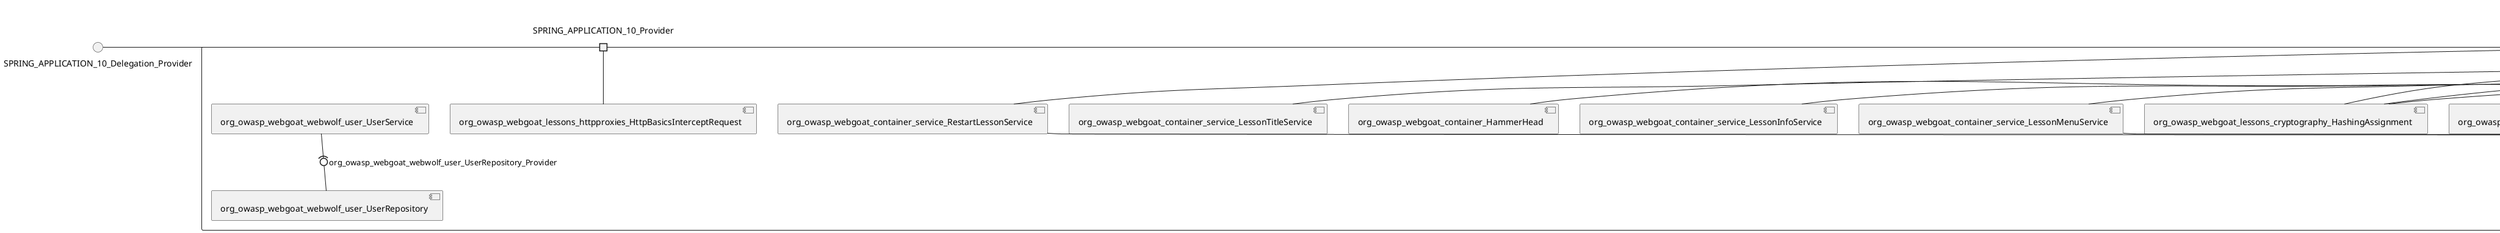 @startuml
skinparam fixCircleLabelOverlapping true
skinparam componentStyle uml2
() SPRING_APPLICATION_10_Delegation_Provider
() SPRING_APPLICATION_11_Delegation_Provider
() SPRING_APPLICATION_12_Delegation_Provider
() SPRING_APPLICATION_13_Delegation_Provider
() SPRING_APPLICATION_14_Delegation_Provider
() SPRING_APPLICATION_15_Delegation_Provider
() SPRING_APPLICATION_16_Delegation_Provider
() SPRING_APPLICATION_2_Delegation_Provider
() SPRING_APPLICATION_3_Delegation_Provider
() SPRING_APPLICATION_4_Delegation_Provider
() SPRING_APPLICATION_5_Delegation_Provider
() SPRING_APPLICATION_6_Delegation_Provider
() SPRING_APPLICATION_7_Delegation_Provider
() SPRING_APPLICATION_8_Delegation_Provider
() SPRING_APPLICATION_9_Delegation_Provider
() SPRING_APPLICATION_BypassRestrictions_FieldRestrictions_POST_Delegation_Provider
() SPRING_APPLICATION_BypassRestrictions_frontendValidation_POST_Delegation_Provider
() SPRING_APPLICATION_ChromeDevTools_dummy_POST_Delegation_Provider
() SPRING_APPLICATION_ChromeDevTools_network_POST_Delegation_Provider
() SPRING_APPLICATION_CrossSiteScriptingStored_stored_xss_POST_Delegation_Provider
() SPRING_APPLICATION_CrossSiteScriptingStored_stored_xss_follow_up_POST_Delegation_Provider
() SPRING_APPLICATION_CrossSiteScripting_attack1_POST_Delegation_Provider
() SPRING_APPLICATION_CrossSiteScripting_attack3_POST_Delegation_Provider
() SPRING_APPLICATION_CrossSiteScripting_attack4_POST_Delegation_Provider
() SPRING_APPLICATION_CrossSiteScripting_attack5a_GET_Delegation_Provider
() SPRING_APPLICATION_CrossSiteScripting_attack6a_POST_Delegation_Provider
() SPRING_APPLICATION_CrossSiteScripting_dom_follow_up_POST_Delegation_Provider
() SPRING_APPLICATION_CrossSiteScripting_phone_home_xss_POST_Delegation_Provider
() SPRING_APPLICATION_CrossSiteScripting_quiz_GET_POST_Delegation_Provider
() SPRING_APPLICATION_Delegation_Provider
() SPRING_APPLICATION_GET_10_Delegation_Provider
() SPRING_APPLICATION_GET_11_Delegation_Provider
() SPRING_APPLICATION_GET_2_Delegation_Provider
() SPRING_APPLICATION_GET_3_Delegation_Provider
() SPRING_APPLICATION_GET_4_Delegation_Provider
() SPRING_APPLICATION_GET_5_Delegation_Provider
() SPRING_APPLICATION_GET_6_Delegation_Provider
() SPRING_APPLICATION_GET_7_Delegation_Provider
() SPRING_APPLICATION_GET_8_Delegation_Provider
() SPRING_APPLICATION_GET_9_Delegation_Provider
() SPRING_APPLICATION_GET_Delegation_Provider
() SPRING_APPLICATION_HtmlTampering_task_POST_Delegation_Provider
() SPRING_APPLICATION_HttpBasics_attack1_POST_Delegation_Provider
() SPRING_APPLICATION_HttpBasics_attack2_POST_Delegation_Provider
() SPRING_APPLICATION_IDOR_diff_attributes_POST_Delegation_Provider
() SPRING_APPLICATION_IDOR_login_POST_Delegation_Provider
() SPRING_APPLICATION_IDOR_profile_alt_path_POST_Delegation_Provider
() SPRING_APPLICATION_InsecureDeserialization_task_POST_Delegation_Provider
() SPRING_APPLICATION_InsecureLogin_Delegation_Provider
() SPRING_APPLICATION_JWT_decode_POST_Delegation_Provider
() SPRING_APPLICATION_JWT_jku_Delegation_Provider
() SPRING_APPLICATION_JWT_kid_Delegation_Provider
() SPRING_APPLICATION_JWT_quiz_GET_POST_Delegation_Provider
() SPRING_APPLICATION_JWT_refresh_Delegation_Provider
() SPRING_APPLICATION_JWT_secret_POST_Delegation_Provider
() SPRING_APPLICATION_JWT_votings_Delegation_Provider
() SPRING_APPLICATION_LogSpoofing_log_bleeding_POST_Delegation_Provider
() SPRING_APPLICATION_LogSpoofing_log_spoofing_POST_Delegation_Provider
() SPRING_APPLICATION_POST_10_Delegation_Provider
() SPRING_APPLICATION_POST_11_Delegation_Provider
() SPRING_APPLICATION_POST_12_Delegation_Provider
() SPRING_APPLICATION_POST_13_Delegation_Provider
() SPRING_APPLICATION_POST_14_Delegation_Provider
() SPRING_APPLICATION_POST_15_Delegation_Provider
() SPRING_APPLICATION_POST_16_Delegation_Provider
() SPRING_APPLICATION_POST_17_Delegation_Provider
() SPRING_APPLICATION_POST_18_Delegation_Provider
() SPRING_APPLICATION_POST_2_Delegation_Provider
() SPRING_APPLICATION_POST_3_Delegation_Provider
() SPRING_APPLICATION_POST_4_Delegation_Provider
() SPRING_APPLICATION_POST_5_Delegation_Provider
() SPRING_APPLICATION_POST_6_Delegation_Provider
() SPRING_APPLICATION_POST_7_Delegation_Provider
() SPRING_APPLICATION_POST_8_Delegation_Provider
() SPRING_APPLICATION_POST_9_Delegation_Provider
() SPRING_APPLICATION_POST_Delegation_Provider
() SPRING_APPLICATION_PUT_Delegation_Provider
() SPRING_APPLICATION_PasswordReset_ForgotPassword_create_password_reset_link_POST_Delegation_Provider
() SPRING_APPLICATION_PasswordReset_SecurityQuestions_POST_Delegation_Provider
() SPRING_APPLICATION_PasswordReset_reset_Delegation_Provider
() SPRING_APPLICATION_PasswordReset_simple_mail_reset_POST_Delegation_Provider
() SPRING_APPLICATION_PathTraversal_profile_picture_GET_Delegation_Provider
() SPRING_APPLICATION_PathTraversal_profile_picture_fix_GET_Delegation_Provider
() SPRING_APPLICATION_PathTraversal_profile_upload_POST_Delegation_Provider
() SPRING_APPLICATION_PathTraversal_profile_upload_fix_POST_Delegation_Provider
() SPRING_APPLICATION_PathTraversal_profile_upload_remove_user_input_POST_Delegation_Provider
() SPRING_APPLICATION_PathTraversal_random_POST_Delegation_Provider
() SPRING_APPLICATION_PathTraversal_random_picture_GET_Delegation_Provider
() SPRING_APPLICATION_PathTraversal_zip_slip_Delegation_Provider
() SPRING_APPLICATION_SSRF_task1_POST_Delegation_Provider
() SPRING_APPLICATION_SSRF_task2_POST_Delegation_Provider
() SPRING_APPLICATION_SecurePasswords_assignment_POST_Delegation_Provider
() SPRING_APPLICATION_SqlInjectionAdvanced_attack6a_POST_Delegation_Provider
() SPRING_APPLICATION_SqlInjectionAdvanced_attack6b_POST_Delegation_Provider
() SPRING_APPLICATION_SqlInjectionAdvanced_challenge_Login_POST_Delegation_Provider
() SPRING_APPLICATION_SqlInjectionAdvanced_challenge_PUT_Delegation_Provider
() SPRING_APPLICATION_SqlInjectionAdvanced_quiz_GET_POST_Delegation_Provider
() SPRING_APPLICATION_SqlInjectionMitigations_attack10a_POST_Delegation_Provider
() SPRING_APPLICATION_SqlInjectionMitigations_attack10b_POST_Delegation_Provider
() SPRING_APPLICATION_SqlInjectionMitigations_attack12a_POST_Delegation_Provider
() SPRING_APPLICATION_SqlInjectionMitigations_servers_GET_Delegation_Provider
() SPRING_APPLICATION_SqlInjection_assignment5a_POST_Delegation_Provider
() SPRING_APPLICATION_SqlInjection_assignment5b_POST_Delegation_Provider
() SPRING_APPLICATION_SqlInjection_attack10_POST_Delegation_Provider
() SPRING_APPLICATION_SqlInjection_attack2_POST_Delegation_Provider
() SPRING_APPLICATION_SqlInjection_attack3_POST_Delegation_Provider
() SPRING_APPLICATION_SqlInjection_attack4_POST_Delegation_Provider
() SPRING_APPLICATION_SqlInjection_attack5_POST_Delegation_Provider
() SPRING_APPLICATION_SqlInjection_attack8_POST_Delegation_Provider
() SPRING_APPLICATION_SqlInjection_attack9_POST_Delegation_Provider
() SPRING_APPLICATION_SqlOnlyInputValidationOnKeywords_attack_POST_Delegation_Provider
() SPRING_APPLICATION_SqlOnlyInputValidation_attack_POST_Delegation_Provider
() SPRING_APPLICATION_VulnerableComponents_attack1_POST_Delegation_Provider
() SPRING_APPLICATION_WebWolf_GET_Delegation_Provider
() SPRING_APPLICATION_WebWolf_landing_Delegation_Provider
() SPRING_APPLICATION_WebWolf_mail_Delegation_Provider
() SPRING_APPLICATION_challenge_1_POST_Delegation_Provider
() SPRING_APPLICATION_challenge_5_POST_Delegation_Provider
() SPRING_APPLICATION_challenge_7_Delegation_Provider
() SPRING_APPLICATION_challenge_8_Delegation_Provider
() SPRING_APPLICATION_challenge_logo_Delegation_Provider
() SPRING_APPLICATION_cia_quiz_GET_POST_Delegation_Provider
() SPRING_APPLICATION_clientSideFiltering_attack1_POST_Delegation_Provider
() SPRING_APPLICATION_clientSideFiltering_challenge_store_coupons_GET_Delegation_Provider
() SPRING_APPLICATION_clientSideFiltering_getItForFree_POST_Delegation_Provider
() SPRING_APPLICATION_clientSideFiltering_salaries_GET_Delegation_Provider
() SPRING_APPLICATION_crypto_encoding_basic_auth_POST_Delegation_Provider
() SPRING_APPLICATION_crypto_encoding_xor_POST_Delegation_Provider
() SPRING_APPLICATION_crypto_hashing_POST_Delegation_Provider
() SPRING_APPLICATION_crypto_secure_defaults_POST_Delegation_Provider
() SPRING_APPLICATION_crypto_signing_verify_POST_Delegation_Provider
() SPRING_APPLICATION_csrf_feedback_message_POST_Delegation_Provider
() SPRING_APPLICATION_csrf_review_POST_Delegation_Provider
() SPRING_APPLICATION_files_GET_Delegation_Provider
() SPRING_APPLICATION_fileupload_POST_Delegation_Provider
() SPRING_APPLICATION_jwt_Delegation_Provider
() SPRING_APPLICATION_landing_Delegation_Provider
() SPRING_APPLICATION_lesson_template_Delegation_Provider
() SPRING_APPLICATION_login_oauth_mvc_GET_Delegation_Provider
() SPRING_APPLICATION_mail_DELETE_GET_POST_Delegation_Provider
() SPRING_APPLICATION_register_mvc_POST_Delegation_Provider
() SPRING_APPLICATION_registration_GET_Delegation_Provider
() SPRING_APPLICATION_requests_GET_Delegation_Provider
() SPRING_APPLICATION_scoreboard_data_GET_Delegation_Provider
() SPRING_APPLICATION_server_directory_GET_Delegation_Provider
() SPRING_APPLICATION_service_debug_labels_mvc_Delegation_Provider
() SPRING_APPLICATION_service_lessonoverview_mvc_Delegation_Provider
() SPRING_APPLICATION_xxe_comments_GET_Delegation_Provider
rectangle System {
[org_owasp_webgoat_container_HammerHead] [[webgoat-webgoat.repository#_OzmQkO8EEe6SbMAFumsHnQ]]
[org_owasp_webgoat_container_WebWolfRedirect] [[webgoat-webgoat.repository#_OzmQkO8EEe6SbMAFumsHnQ]]
[org_owasp_webgoat_container_controller_StartLesson] [[webgoat-webgoat.repository#_OzmQkO8EEe6SbMAFumsHnQ]]
[org_owasp_webgoat_container_controller_Welcome] [[webgoat-webgoat.repository#_OzmQkO8EEe6SbMAFumsHnQ]]
[org_owasp_webgoat_container_i18n_PluginMessages_Provider] [[webgoat-webgoat.repository#_OzmQkO8EEe6SbMAFumsHnQ]]
[org_owasp_webgoat_container_service_EnvironmentService] [[webgoat-webgoat.repository#_OzmQkO8EEe6SbMAFumsHnQ]]
[org_owasp_webgoat_container_service_HintService] [[webgoat-webgoat.repository#_OzmQkO8EEe6SbMAFumsHnQ]]
[org_owasp_webgoat_container_service_LabelDebugService] [[webgoat-webgoat.repository#_OzmQkO8EEe6SbMAFumsHnQ]]
[org_owasp_webgoat_container_service_LabelService] [[webgoat-webgoat.repository#_OzmQkO8EEe6SbMAFumsHnQ]]
[org_owasp_webgoat_container_service_LessonInfoService] [[webgoat-webgoat.repository#_OzmQkO8EEe6SbMAFumsHnQ]]
[org_owasp_webgoat_container_service_LessonMenuService] [[webgoat-webgoat.repository#_OzmQkO8EEe6SbMAFumsHnQ]]
[org_owasp_webgoat_container_service_LessonProgressService] [[webgoat-webgoat.repository#_OzmQkO8EEe6SbMAFumsHnQ]]
[org_owasp_webgoat_container_service_LessonTitleService] [[webgoat-webgoat.repository#_OzmQkO8EEe6SbMAFumsHnQ]]
[org_owasp_webgoat_container_service_ReportCardService] [[webgoat-webgoat.repository#_OzmQkO8EEe6SbMAFumsHnQ]]
[org_owasp_webgoat_container_service_RestartLessonService] [[webgoat-webgoat.repository#_OzmQkO8EEe6SbMAFumsHnQ]]
[org_owasp_webgoat_container_service_SessionService] [[webgoat-webgoat.repository#_OzmQkO8EEe6SbMAFumsHnQ]]
[org_owasp_webgoat_container_session_UserSessionData_Provider] [[webgoat-webgoat.repository#_OzmQkO8EEe6SbMAFumsHnQ]]
[org_owasp_webgoat_container_session_WebSession_Provider] [[webgoat-webgoat.repository#_OzmQkO8EEe6SbMAFumsHnQ]]
[org_owasp_webgoat_container_users_RegistrationController] [[webgoat-webgoat.repository#_OzmQkO8EEe6SbMAFumsHnQ]]
[org_owasp_webgoat_container_users_Scoreboard] [[webgoat-webgoat.repository#_OzmQkO8EEe6SbMAFumsHnQ]]
[org_owasp_webgoat_container_users_UserRepository] [[webgoat-webgoat.repository#_OzmQkO8EEe6SbMAFumsHnQ]]
[org_owasp_webgoat_container_users_UserService] [[webgoat-webgoat.repository#_OzmQkO8EEe6SbMAFumsHnQ]]
[org_owasp_webgoat_container_users_UserTrackerRepository] [[webgoat-webgoat.repository#_OzmQkO8EEe6SbMAFumsHnQ]]
[org_owasp_webgoat_lessons_authbypass_VerifyAccount] [[webgoat-webgoat.repository#_OzmQkO8EEe6SbMAFumsHnQ]]
[org_owasp_webgoat_lessons_bypassrestrictions_BypassRestrictionsFieldRestrictions] [[webgoat-webgoat.repository#_OzmQkO8EEe6SbMAFumsHnQ]]
[org_owasp_webgoat_lessons_bypassrestrictions_BypassRestrictionsFrontendValidation] [[webgoat-webgoat.repository#_OzmQkO8EEe6SbMAFumsHnQ]]
[org_owasp_webgoat_lessons_challenges_FlagController] [[webgoat-webgoat.repository#_OzmQkO8EEe6SbMAFumsHnQ]]
[org_owasp_webgoat_lessons_challenges_challenge1_Assignment1] [[webgoat-webgoat.repository#_OzmQkO8EEe6SbMAFumsHnQ]]
[org_owasp_webgoat_lessons_challenges_challenge1_ImageServlet] [[webgoat-webgoat.repository#_OzmQkO8EEe6SbMAFumsHnQ]]
[org_owasp_webgoat_lessons_challenges_challenge5_Assignment5] [[webgoat-webgoat.repository#_OzmQkO8EEe6SbMAFumsHnQ]]
[org_owasp_webgoat_lessons_challenges_challenge7_Assignment7] [[webgoat-webgoat.repository#_OzmQkO8EEe6SbMAFumsHnQ]]
[org_owasp_webgoat_lessons_challenges_challenge8_Assignment8] [[webgoat-webgoat.repository#_OzmQkO8EEe6SbMAFumsHnQ]]
[org_owasp_webgoat_lessons_chromedevtools_NetworkDummy] [[webgoat-webgoat.repository#_OzmQkO8EEe6SbMAFumsHnQ]]
[org_owasp_webgoat_lessons_chromedevtools_NetworkLesson] [[webgoat-webgoat.repository#_OzmQkO8EEe6SbMAFumsHnQ]]
[org_owasp_webgoat_lessons_cia_CIAQuiz] [[webgoat-webgoat.repository#_OzmQkO8EEe6SbMAFumsHnQ]]
[org_owasp_webgoat_lessons_clientsidefiltering_ClientSideFilteringAssignment] [[webgoat-webgoat.repository#_OzmQkO8EEe6SbMAFumsHnQ]]
[org_owasp_webgoat_lessons_clientsidefiltering_ClientSideFilteringFreeAssignment] [[webgoat-webgoat.repository#_OzmQkO8EEe6SbMAFumsHnQ]]
[org_owasp_webgoat_lessons_clientsidefiltering_Salaries] [[webgoat-webgoat.repository#_OzmQkO8EEe6SbMAFumsHnQ]]
[org_owasp_webgoat_lessons_clientsidefiltering_ShopEndpoint] [[webgoat-webgoat.repository#_OzmQkO8EEe6SbMAFumsHnQ]]
[org_owasp_webgoat_lessons_cryptography_EncodingAssignment] [[webgoat-webgoat.repository#_OzmQkO8EEe6SbMAFumsHnQ]]
[org_owasp_webgoat_lessons_cryptography_HashingAssignment] [[webgoat-webgoat.repository#_OzmQkO8EEe6SbMAFumsHnQ]]
[org_owasp_webgoat_lessons_cryptography_SecureDefaultsAssignment] [[webgoat-webgoat.repository#_OzmQkO8EEe6SbMAFumsHnQ]]
[org_owasp_webgoat_lessons_cryptography_SigningAssignment] [[webgoat-webgoat.repository#_OzmQkO8EEe6SbMAFumsHnQ]]
[org_owasp_webgoat_lessons_cryptography_XOREncodingAssignment] [[webgoat-webgoat.repository#_OzmQkO8EEe6SbMAFumsHnQ]]
[org_owasp_webgoat_lessons_csrf_CSRFConfirmFlag1] [[webgoat-webgoat.repository#_OzmQkO8EEe6SbMAFumsHnQ]]
[org_owasp_webgoat_lessons_csrf_CSRFFeedback] [[webgoat-webgoat.repository#_OzmQkO8EEe6SbMAFumsHnQ]]
[org_owasp_webgoat_lessons_csrf_CSRFGetFlag] [[webgoat-webgoat.repository#_OzmQkO8EEe6SbMAFumsHnQ]]
[org_owasp_webgoat_lessons_csrf_CSRFLogin] [[webgoat-webgoat.repository#_OzmQkO8EEe6SbMAFumsHnQ]]
[org_owasp_webgoat_lessons_csrf_ForgedReviews] [[webgoat-webgoat.repository#_OzmQkO8EEe6SbMAFumsHnQ]]
[org_owasp_webgoat_lessons_csrf_ObjectMapper_Provider] [[webgoat-webgoat.repository#_OzmQkO8EEe6SbMAFumsHnQ]]
[org_owasp_webgoat_lessons_deserialization_InsecureDeserializationTask] [[webgoat-webgoat.repository#_OzmQkO8EEe6SbMAFumsHnQ]]
[org_owasp_webgoat_lessons_hijacksession_HijackSessionAssignment] [[webgoat-webgoat.repository#_OzmQkO8EEe6SbMAFumsHnQ]]
[org_owasp_webgoat_lessons_hijacksession_cas_HijackSessionAuthenticationProvider] [[webgoat-webgoat.repository#_OzmQkO8EEe6SbMAFumsHnQ]]
[org_owasp_webgoat_lessons_htmltampering_HtmlTamperingTask] [[webgoat-webgoat.repository#_OzmQkO8EEe6SbMAFumsHnQ]]
[org_owasp_webgoat_lessons_httpbasics_HttpBasicsLesson] [[webgoat-webgoat.repository#_OzmQkO8EEe6SbMAFumsHnQ]]
[org_owasp_webgoat_lessons_httpbasics_HttpBasicsQuiz] [[webgoat-webgoat.repository#_OzmQkO8EEe6SbMAFumsHnQ]]
[org_owasp_webgoat_lessons_httpproxies_HttpBasicsInterceptRequest] [[webgoat-webgoat.repository#_OzmQkO8EEe6SbMAFumsHnQ]]
[org_owasp_webgoat_lessons_idor_IDORDiffAttributes] [[webgoat-webgoat.repository#_OzmQkO8EEe6SbMAFumsHnQ]]
[org_owasp_webgoat_lessons_idor_IDOREditOtherProfile] [[webgoat-webgoat.repository#_OzmQkO8EEe6SbMAFumsHnQ]]
[org_owasp_webgoat_lessons_idor_IDORLogin] [[webgoat-webgoat.repository#_OzmQkO8EEe6SbMAFumsHnQ]]
[org_owasp_webgoat_lessons_idor_IDORViewOtherProfile] [[webgoat-webgoat.repository#_OzmQkO8EEe6SbMAFumsHnQ]]
[org_owasp_webgoat_lessons_idor_IDORViewOwnProfile] [[webgoat-webgoat.repository#_OzmQkO8EEe6SbMAFumsHnQ]]
[org_owasp_webgoat_lessons_idor_IDORViewOwnProfileAltUrl] [[webgoat-webgoat.repository#_OzmQkO8EEe6SbMAFumsHnQ]]
[org_owasp_webgoat_lessons_insecurelogin_InsecureLoginTask] [[webgoat-webgoat.repository#_OzmQkO8EEe6SbMAFumsHnQ]]
[org_owasp_webgoat_lessons_jwt_JWTDecodeEndpoint] [[webgoat-webgoat.repository#_OzmQkO8EEe6SbMAFumsHnQ]]
[org_owasp_webgoat_lessons_jwt_JWTQuiz] [[webgoat-webgoat.repository#_OzmQkO8EEe6SbMAFumsHnQ]]
[org_owasp_webgoat_lessons_jwt_JWTRefreshEndpoint] [[webgoat-webgoat.repository#_OzmQkO8EEe6SbMAFumsHnQ]]
[org_owasp_webgoat_lessons_jwt_JWTSecretKeyEndpoint] [[webgoat-webgoat.repository#_OzmQkO8EEe6SbMAFumsHnQ]]
[org_owasp_webgoat_lessons_jwt_JWTVotesEndpoint] [[webgoat-webgoat.repository#_OzmQkO8EEe6SbMAFumsHnQ]]
[org_owasp_webgoat_lessons_jwt_claimmisuse_JWTHeaderJKUEndpoint] [[webgoat-webgoat.repository#_OzmQkO8EEe6SbMAFumsHnQ]]
[org_owasp_webgoat_lessons_jwt_claimmisuse_JWTHeaderKIDEndpoint] [[webgoat-webgoat.repository#_OzmQkO8EEe6SbMAFumsHnQ]]
[org_owasp_webgoat_lessons_lessontemplate_SampleAttack] [[webgoat-webgoat.repository#_OzmQkO8EEe6SbMAFumsHnQ]]
[org_owasp_webgoat_lessons_logging_LogBleedingTask] [[webgoat-webgoat.repository#_OzmQkO8EEe6SbMAFumsHnQ]]
[org_owasp_webgoat_lessons_logging_LogSpoofingTask] [[webgoat-webgoat.repository#_OzmQkO8EEe6SbMAFumsHnQ]]
[org_owasp_webgoat_lessons_missingac_MissingFunctionACHiddenMenus] [[webgoat-webgoat.repository#_OzmQkO8EEe6SbMAFumsHnQ]]
[org_owasp_webgoat_lessons_missingac_MissingFunctionACUsers] [[webgoat-webgoat.repository#_OzmQkO8EEe6SbMAFumsHnQ]]
[org_owasp_webgoat_lessons_missingac_MissingFunctionACYourHash] [[webgoat-webgoat.repository#_OzmQkO8EEe6SbMAFumsHnQ]]
[org_owasp_webgoat_lessons_missingac_MissingFunctionACYourHashAdmin] [[webgoat-webgoat.repository#_OzmQkO8EEe6SbMAFumsHnQ]]
[org_owasp_webgoat_lessons_passwordreset_QuestionsAssignment] [[webgoat-webgoat.repository#_OzmQkO8EEe6SbMAFumsHnQ]]
[org_owasp_webgoat_lessons_passwordreset_ResetLinkAssignment] [[webgoat-webgoat.repository#_OzmQkO8EEe6SbMAFumsHnQ]]
[org_owasp_webgoat_lessons_passwordreset_ResetLinkAssignmentForgotPassword] [[webgoat-webgoat.repository#_OzmQkO8EEe6SbMAFumsHnQ]]
[org_owasp_webgoat_lessons_passwordreset_SecurityQuestionAssignment] [[webgoat-webgoat.repository#_OzmQkO8EEe6SbMAFumsHnQ]]
[org_owasp_webgoat_lessons_passwordreset_SimpleMailAssignment] [[webgoat-webgoat.repository#_OzmQkO8EEe6SbMAFumsHnQ]]
[org_owasp_webgoat_lessons_passwordreset_TriedQuestions] [[webgoat-webgoat.repository#_OzmQkO8EEe6SbMAFumsHnQ]]
[org_owasp_webgoat_lessons_pathtraversal_ProfileUpload] [[webgoat-webgoat.repository#_OzmQkO8EEe6SbMAFumsHnQ]]
[org_owasp_webgoat_lessons_pathtraversal_ProfileUploadFix] [[webgoat-webgoat.repository#_OzmQkO8EEe6SbMAFumsHnQ]]
[org_owasp_webgoat_lessons_pathtraversal_ProfileUploadRemoveUserInput] [[webgoat-webgoat.repository#_OzmQkO8EEe6SbMAFumsHnQ]]
[org_owasp_webgoat_lessons_pathtraversal_ProfileUploadRetrieval] [[webgoat-webgoat.repository#_OzmQkO8EEe6SbMAFumsHnQ]]
[org_owasp_webgoat_lessons_pathtraversal_ProfileZipSlip] [[webgoat-webgoat.repository#_OzmQkO8EEe6SbMAFumsHnQ]]
[org_owasp_webgoat_lessons_securepasswords_SecurePasswordsAssignment] [[webgoat-webgoat.repository#_OzmQkO8EEe6SbMAFumsHnQ]]
[org_owasp_webgoat_lessons_spoofcookie_SpoofCookieAssignment] [[webgoat-webgoat.repository#_OzmQkO8EEe6SbMAFumsHnQ]]
[org_owasp_webgoat_lessons_sqlinjection_advanced_SqlInjectionChallenge] [[webgoat-webgoat.repository#_OzmQkO8EEe6SbMAFumsHnQ]]
[org_owasp_webgoat_lessons_sqlinjection_advanced_SqlInjectionChallengeLogin] [[webgoat-webgoat.repository#_OzmQkO8EEe6SbMAFumsHnQ]]
[org_owasp_webgoat_lessons_sqlinjection_advanced_SqlInjectionLesson6a] [[webgoat-webgoat.repository#_OzmQkO8EEe6SbMAFumsHnQ]]
[org_owasp_webgoat_lessons_sqlinjection_advanced_SqlInjectionLesson6b] [[webgoat-webgoat.repository#_OzmQkO8EEe6SbMAFumsHnQ]]
[org_owasp_webgoat_lessons_sqlinjection_advanced_SqlInjectionQuiz] [[webgoat-webgoat.repository#_OzmQkO8EEe6SbMAFumsHnQ]]
[org_owasp_webgoat_lessons_sqlinjection_introduction_SqlInjectionLesson10] [[webgoat-webgoat.repository#_OzmQkO8EEe6SbMAFumsHnQ]]
[org_owasp_webgoat_lessons_sqlinjection_introduction_SqlInjectionLesson2] [[webgoat-webgoat.repository#_OzmQkO8EEe6SbMAFumsHnQ]]
[org_owasp_webgoat_lessons_sqlinjection_introduction_SqlInjectionLesson3] [[webgoat-webgoat.repository#_OzmQkO8EEe6SbMAFumsHnQ]]
[org_owasp_webgoat_lessons_sqlinjection_introduction_SqlInjectionLesson4] [[webgoat-webgoat.repository#_OzmQkO8EEe6SbMAFumsHnQ]]
[org_owasp_webgoat_lessons_sqlinjection_introduction_SqlInjectionLesson5] [[webgoat-webgoat.repository#_OzmQkO8EEe6SbMAFumsHnQ]]
[org_owasp_webgoat_lessons_sqlinjection_introduction_SqlInjectionLesson5a] [[webgoat-webgoat.repository#_OzmQkO8EEe6SbMAFumsHnQ]]
[org_owasp_webgoat_lessons_sqlinjection_introduction_SqlInjectionLesson5b] [[webgoat-webgoat.repository#_OzmQkO8EEe6SbMAFumsHnQ]]
[org_owasp_webgoat_lessons_sqlinjection_introduction_SqlInjectionLesson8] [[webgoat-webgoat.repository#_OzmQkO8EEe6SbMAFumsHnQ]]
[org_owasp_webgoat_lessons_sqlinjection_introduction_SqlInjectionLesson9] [[webgoat-webgoat.repository#_OzmQkO8EEe6SbMAFumsHnQ]]
[org_owasp_webgoat_lessons_sqlinjection_mitigation_Servers] [[webgoat-webgoat.repository#_OzmQkO8EEe6SbMAFumsHnQ]]
[org_owasp_webgoat_lessons_sqlinjection_mitigation_SqlInjectionLesson10a] [[webgoat-webgoat.repository#_OzmQkO8EEe6SbMAFumsHnQ]]
[org_owasp_webgoat_lessons_sqlinjection_mitigation_SqlInjectionLesson10b] [[webgoat-webgoat.repository#_OzmQkO8EEe6SbMAFumsHnQ]]
[org_owasp_webgoat_lessons_sqlinjection_mitigation_SqlInjectionLesson13] [[webgoat-webgoat.repository#_OzmQkO8EEe6SbMAFumsHnQ]]
[org_owasp_webgoat_lessons_sqlinjection_mitigation_SqlOnlyInputValidation] [[webgoat-webgoat.repository#_OzmQkO8EEe6SbMAFumsHnQ]]
[org_owasp_webgoat_lessons_sqlinjection_mitigation_SqlOnlyInputValidationOnKeywords] [[webgoat-webgoat.repository#_OzmQkO8EEe6SbMAFumsHnQ]]
[org_owasp_webgoat_lessons_ssrf_SSRFTask1] [[webgoat-webgoat.repository#_OzmQkO8EEe6SbMAFumsHnQ]]
[org_owasp_webgoat_lessons_ssrf_SSRFTask2] [[webgoat-webgoat.repository#_OzmQkO8EEe6SbMAFumsHnQ]]
[org_owasp_webgoat_lessons_vulnerablecomponents_VulnerableComponentsLesson] [[webgoat-webgoat.repository#_OzmQkO8EEe6SbMAFumsHnQ]]
[org_owasp_webgoat_lessons_webwolfintroduction_LandingAssignment] [[webgoat-webgoat.repository#_OzmQkO8EEe6SbMAFumsHnQ]]
[org_owasp_webgoat_lessons_webwolfintroduction_MailAssignment] [[webgoat-webgoat.repository#_OzmQkO8EEe6SbMAFumsHnQ]]
[org_owasp_webgoat_lessons_xss_CrossSiteScriptingLesson1] [[webgoat-webgoat.repository#_OzmQkO8EEe6SbMAFumsHnQ]]
[org_owasp_webgoat_lessons_xss_CrossSiteScriptingLesson3] [[webgoat-webgoat.repository#_OzmQkO8EEe6SbMAFumsHnQ]]
[org_owasp_webgoat_lessons_xss_CrossSiteScriptingLesson4] [[webgoat-webgoat.repository#_OzmQkO8EEe6SbMAFumsHnQ]]
[org_owasp_webgoat_lessons_xss_CrossSiteScriptingLesson5a] [[webgoat-webgoat.repository#_OzmQkO8EEe6SbMAFumsHnQ]]
[org_owasp_webgoat_lessons_xss_CrossSiteScriptingLesson6a] [[webgoat-webgoat.repository#_OzmQkO8EEe6SbMAFumsHnQ]]
[org_owasp_webgoat_lessons_xss_CrossSiteScriptingQuiz] [[webgoat-webgoat.repository#_OzmQkO8EEe6SbMAFumsHnQ]]
[org_owasp_webgoat_lessons_xss_DOMCrossSiteScripting] [[webgoat-webgoat.repository#_OzmQkO8EEe6SbMAFumsHnQ]]
[org_owasp_webgoat_lessons_xss_DOMCrossSiteScriptingVerifier] [[webgoat-webgoat.repository#_OzmQkO8EEe6SbMAFumsHnQ]]
[org_owasp_webgoat_lessons_xss_stored_StoredCrossSiteScriptingVerifier] [[webgoat-webgoat.repository#_OzmQkO8EEe6SbMAFumsHnQ]]
[org_owasp_webgoat_lessons_xss_stored_StoredXssComments] [[webgoat-webgoat.repository#_OzmQkO8EEe6SbMAFumsHnQ]]
[org_owasp_webgoat_lessons_xxe_BlindSendFileAssignment] [[webgoat-webgoat.repository#_OzmQkO8EEe6SbMAFumsHnQ]]
[org_owasp_webgoat_lessons_xxe_CommentsCache] [[webgoat-webgoat.repository#_OzmQkO8EEe6SbMAFumsHnQ]]
[org_owasp_webgoat_lessons_xxe_CommentsEndpoint] [[webgoat-webgoat.repository#_OzmQkO8EEe6SbMAFumsHnQ]]
[org_owasp_webgoat_lessons_xxe_ContentTypeAssignment] [[webgoat-webgoat.repository#_OzmQkO8EEe6SbMAFumsHnQ]]
[org_owasp_webgoat_lessons_xxe_SimpleXXE] [[webgoat-webgoat.repository#_OzmQkO8EEe6SbMAFumsHnQ]]
[org_owasp_webgoat_webwolf_FileServer] [[webgoat-webgoat.repository#_OzmQkO8EEe6SbMAFumsHnQ]]
[org_owasp_webgoat_webwolf_jwt_JWTController] [[webgoat-webgoat.repository#_OzmQkO8EEe6SbMAFumsHnQ]]
[org_owasp_webgoat_webwolf_mailbox_MailboxController] [[webgoat-webgoat.repository#_OzmQkO8EEe6SbMAFumsHnQ]]
[org_owasp_webgoat_webwolf_mailbox_MailboxRepository] [[webgoat-webgoat.repository#_OzmQkO8EEe6SbMAFumsHnQ]]
[org_owasp_webgoat_webwolf_requests_LandingPage] [[webgoat-webgoat.repository#_OzmQkO8EEe6SbMAFumsHnQ]]
[org_owasp_webgoat_webwolf_requests_Requests] [[webgoat-webgoat.repository#_OzmQkO8EEe6SbMAFumsHnQ]]
[org_owasp_webgoat_webwolf_user_UserRepository] [[webgoat-webgoat.repository#_OzmQkO8EEe6SbMAFumsHnQ]]
[org_owasp_webgoat_webwolf_user_UserService] [[webgoat-webgoat.repository#_OzmQkO8EEe6SbMAFumsHnQ]]
port SPRING_APPLICATION_10_Provider
SPRING_APPLICATION_10_Delegation_Provider - SPRING_APPLICATION_10_Provider
SPRING_APPLICATION_10_Provider - [org_owasp_webgoat_lessons_httpproxies_HttpBasicsInterceptRequest]
port SPRING_APPLICATION_11_Provider
SPRING_APPLICATION_11_Delegation_Provider - SPRING_APPLICATION_11_Provider
SPRING_APPLICATION_11_Provider - [org_owasp_webgoat_container_service_RestartLessonService]
port SPRING_APPLICATION_12_Provider
SPRING_APPLICATION_12_Delegation_Provider - SPRING_APPLICATION_12_Provider
SPRING_APPLICATION_12_Provider - [org_owasp_webgoat_webwolf_FileServer]
port SPRING_APPLICATION_13_Provider
SPRING_APPLICATION_13_Delegation_Provider - SPRING_APPLICATION_13_Provider
SPRING_APPLICATION_13_Provider - [org_owasp_webgoat_container_service_LessonTitleService]
port SPRING_APPLICATION_14_Provider
SPRING_APPLICATION_14_Delegation_Provider - SPRING_APPLICATION_14_Provider
SPRING_APPLICATION_14_Provider - [org_owasp_webgoat_container_HammerHead]
port SPRING_APPLICATION_15_Provider
SPRING_APPLICATION_15_Delegation_Provider - SPRING_APPLICATION_15_Provider
SPRING_APPLICATION_15_Provider - [org_owasp_webgoat_container_service_LabelDebugService]
port SPRING_APPLICATION_16_Provider
SPRING_APPLICATION_16_Delegation_Provider - SPRING_APPLICATION_16_Provider
SPRING_APPLICATION_16_Provider - [org_owasp_webgoat_lessons_cryptography_HashingAssignment]
port SPRING_APPLICATION_2_Provider
SPRING_APPLICATION_2_Delegation_Provider - SPRING_APPLICATION_2_Provider
SPRING_APPLICATION_2_Provider - [org_owasp_webgoat_container_service_LessonInfoService]
port SPRING_APPLICATION_3_Provider
SPRING_APPLICATION_3_Delegation_Provider - SPRING_APPLICATION_3_Provider
SPRING_APPLICATION_3_Provider - [org_owasp_webgoat_lessons_xxe_SimpleXXE]
port SPRING_APPLICATION_4_Provider
SPRING_APPLICATION_4_Delegation_Provider - SPRING_APPLICATION_4_Provider
SPRING_APPLICATION_4_Provider - [org_owasp_webgoat_container_service_LessonMenuService]
port SPRING_APPLICATION_5_Provider
SPRING_APPLICATION_5_Delegation_Provider - SPRING_APPLICATION_5_Provider
SPRING_APPLICATION_5_Provider - [org_owasp_webgoat_lessons_cryptography_HashingAssignment]
port SPRING_APPLICATION_6_Provider
SPRING_APPLICATION_6_Delegation_Provider - SPRING_APPLICATION_6_Provider
SPRING_APPLICATION_6_Provider - [org_owasp_webgoat_lessons_jwt_JWTSecretKeyEndpoint]
port SPRING_APPLICATION_7_Provider
SPRING_APPLICATION_7_Delegation_Provider - SPRING_APPLICATION_7_Provider
SPRING_APPLICATION_7_Provider - [org_owasp_webgoat_lessons_cryptography_SigningAssignment]
port SPRING_APPLICATION_8_Provider
SPRING_APPLICATION_8_Delegation_Provider - SPRING_APPLICATION_8_Provider
SPRING_APPLICATION_8_Provider - [org_owasp_webgoat_container_controller_StartLesson]
port SPRING_APPLICATION_9_Provider
SPRING_APPLICATION_9_Delegation_Provider - SPRING_APPLICATION_9_Provider
SPRING_APPLICATION_9_Provider - [org_owasp_webgoat_container_controller_StartLesson]
port SPRING_APPLICATION_BypassRestrictions_FieldRestrictions_POST_Provider
SPRING_APPLICATION_BypassRestrictions_FieldRestrictions_POST_Delegation_Provider - SPRING_APPLICATION_BypassRestrictions_FieldRestrictions_POST_Provider
SPRING_APPLICATION_BypassRestrictions_FieldRestrictions_POST_Provider - [org_owasp_webgoat_lessons_bypassrestrictions_BypassRestrictionsFieldRestrictions]
port SPRING_APPLICATION_BypassRestrictions_frontendValidation_POST_Provider
SPRING_APPLICATION_BypassRestrictions_frontendValidation_POST_Delegation_Provider - SPRING_APPLICATION_BypassRestrictions_frontendValidation_POST_Provider
SPRING_APPLICATION_BypassRestrictions_frontendValidation_POST_Provider - [org_owasp_webgoat_lessons_bypassrestrictions_BypassRestrictionsFrontendValidation]
port SPRING_APPLICATION_ChromeDevTools_dummy_POST_Provider
SPRING_APPLICATION_ChromeDevTools_dummy_POST_Delegation_Provider - SPRING_APPLICATION_ChromeDevTools_dummy_POST_Provider
SPRING_APPLICATION_ChromeDevTools_dummy_POST_Provider - [org_owasp_webgoat_lessons_chromedevtools_NetworkDummy]
port SPRING_APPLICATION_ChromeDevTools_network_POST_Provider
SPRING_APPLICATION_ChromeDevTools_network_POST_Delegation_Provider - SPRING_APPLICATION_ChromeDevTools_network_POST_Provider
SPRING_APPLICATION_ChromeDevTools_network_POST_Provider - [org_owasp_webgoat_lessons_chromedevtools_NetworkLesson]
port SPRING_APPLICATION_CrossSiteScriptingStored_stored_xss_POST_Provider
SPRING_APPLICATION_CrossSiteScriptingStored_stored_xss_POST_Delegation_Provider - SPRING_APPLICATION_CrossSiteScriptingStored_stored_xss_POST_Provider
SPRING_APPLICATION_CrossSiteScriptingStored_stored_xss_POST_Provider - [org_owasp_webgoat_lessons_xss_stored_StoredXssComments]
port SPRING_APPLICATION_CrossSiteScriptingStored_stored_xss_follow_up_POST_Provider
SPRING_APPLICATION_CrossSiteScriptingStored_stored_xss_follow_up_POST_Delegation_Provider - SPRING_APPLICATION_CrossSiteScriptingStored_stored_xss_follow_up_POST_Provider
SPRING_APPLICATION_CrossSiteScriptingStored_stored_xss_follow_up_POST_Provider - [org_owasp_webgoat_lessons_xss_stored_StoredCrossSiteScriptingVerifier]
port SPRING_APPLICATION_CrossSiteScripting_attack1_POST_Provider
SPRING_APPLICATION_CrossSiteScripting_attack1_POST_Delegation_Provider - SPRING_APPLICATION_CrossSiteScripting_attack1_POST_Provider
SPRING_APPLICATION_CrossSiteScripting_attack1_POST_Provider - [org_owasp_webgoat_lessons_xss_CrossSiteScriptingLesson1]
port SPRING_APPLICATION_CrossSiteScripting_attack3_POST_Provider
SPRING_APPLICATION_CrossSiteScripting_attack3_POST_Delegation_Provider - SPRING_APPLICATION_CrossSiteScripting_attack3_POST_Provider
SPRING_APPLICATION_CrossSiteScripting_attack3_POST_Provider - [org_owasp_webgoat_lessons_xss_CrossSiteScriptingLesson3]
port SPRING_APPLICATION_CrossSiteScripting_attack4_POST_Provider
SPRING_APPLICATION_CrossSiteScripting_attack4_POST_Delegation_Provider - SPRING_APPLICATION_CrossSiteScripting_attack4_POST_Provider
SPRING_APPLICATION_CrossSiteScripting_attack4_POST_Provider - [org_owasp_webgoat_lessons_xss_CrossSiteScriptingLesson4]
port SPRING_APPLICATION_CrossSiteScripting_attack5a_GET_Provider
SPRING_APPLICATION_CrossSiteScripting_attack5a_GET_Delegation_Provider - SPRING_APPLICATION_CrossSiteScripting_attack5a_GET_Provider
SPRING_APPLICATION_CrossSiteScripting_attack5a_GET_Provider - [org_owasp_webgoat_lessons_xss_CrossSiteScriptingLesson5a]
port SPRING_APPLICATION_CrossSiteScripting_attack6a_POST_Provider
SPRING_APPLICATION_CrossSiteScripting_attack6a_POST_Delegation_Provider - SPRING_APPLICATION_CrossSiteScripting_attack6a_POST_Provider
SPRING_APPLICATION_CrossSiteScripting_attack6a_POST_Provider - [org_owasp_webgoat_lessons_xss_CrossSiteScriptingLesson6a]
port SPRING_APPLICATION_CrossSiteScripting_dom_follow_up_POST_Provider
SPRING_APPLICATION_CrossSiteScripting_dom_follow_up_POST_Delegation_Provider - SPRING_APPLICATION_CrossSiteScripting_dom_follow_up_POST_Provider
SPRING_APPLICATION_CrossSiteScripting_dom_follow_up_POST_Provider - [org_owasp_webgoat_lessons_xss_DOMCrossSiteScriptingVerifier]
port SPRING_APPLICATION_CrossSiteScripting_phone_home_xss_POST_Provider
SPRING_APPLICATION_CrossSiteScripting_phone_home_xss_POST_Delegation_Provider - SPRING_APPLICATION_CrossSiteScripting_phone_home_xss_POST_Provider
SPRING_APPLICATION_CrossSiteScripting_phone_home_xss_POST_Provider - [org_owasp_webgoat_lessons_xss_DOMCrossSiteScripting]
port SPRING_APPLICATION_CrossSiteScripting_quiz_GET_POST_Provider
SPRING_APPLICATION_CrossSiteScripting_quiz_GET_POST_Delegation_Provider - SPRING_APPLICATION_CrossSiteScripting_quiz_GET_POST_Provider
SPRING_APPLICATION_CrossSiteScripting_quiz_GET_POST_Provider - [org_owasp_webgoat_lessons_xss_CrossSiteScriptingQuiz]
port SPRING_APPLICATION_Provider
SPRING_APPLICATION_Delegation_Provider - SPRING_APPLICATION_Provider
SPRING_APPLICATION_Provider - [org_owasp_webgoat_container_service_SessionService]
port SPRING_APPLICATION_GET_10_Provider
SPRING_APPLICATION_GET_10_Delegation_Provider - SPRING_APPLICATION_GET_10_Provider
SPRING_APPLICATION_GET_10_Provider - [org_owasp_webgoat_lessons_spoofcookie_SpoofCookieAssignment]
port SPRING_APPLICATION_GET_11_Provider
SPRING_APPLICATION_GET_11_Delegation_Provider - SPRING_APPLICATION_GET_11_Provider
SPRING_APPLICATION_GET_11_Provider - [org_owasp_webgoat_container_service_LabelService]
port SPRING_APPLICATION_GET_2_Provider
SPRING_APPLICATION_GET_2_Delegation_Provider - SPRING_APPLICATION_GET_2_Provider
SPRING_APPLICATION_GET_2_Provider - [org_owasp_webgoat_lessons_idor_IDORViewOtherProfile]
port SPRING_APPLICATION_GET_3_Provider
SPRING_APPLICATION_GET_3_Delegation_Provider - SPRING_APPLICATION_GET_3_Provider
SPRING_APPLICATION_GET_3_Provider - [org_owasp_webgoat_container_controller_Welcome]
port SPRING_APPLICATION_GET_4_Provider
SPRING_APPLICATION_GET_4_Delegation_Provider - SPRING_APPLICATION_GET_4_Provider
SPRING_APPLICATION_GET_4_Provider - [org_owasp_webgoat_container_service_ReportCardService]
port SPRING_APPLICATION_GET_5_Provider
SPRING_APPLICATION_GET_5_Delegation_Provider - SPRING_APPLICATION_GET_5_Provider
SPRING_APPLICATION_GET_5_Provider - [org_owasp_webgoat_lessons_cryptography_EncodingAssignment]
port SPRING_APPLICATION_GET_6_Provider
SPRING_APPLICATION_GET_6_Delegation_Provider - SPRING_APPLICATION_GET_6_Provider
SPRING_APPLICATION_GET_6_Provider - [org_owasp_webgoat_container_service_HintService]
port SPRING_APPLICATION_GET_7_Provider
SPRING_APPLICATION_GET_7_Delegation_Provider - SPRING_APPLICATION_GET_7_Provider
SPRING_APPLICATION_GET_7_Provider - [org_owasp_webgoat_lessons_idor_IDORViewOwnProfile]
port SPRING_APPLICATION_GET_8_Provider
SPRING_APPLICATION_GET_8_Delegation_Provider - SPRING_APPLICATION_GET_8_Provider
SPRING_APPLICATION_GET_8_Provider - [org_owasp_webgoat_lessons_xss_stored_StoredXssComments]
port SPRING_APPLICATION_GET_9_Provider
SPRING_APPLICATION_GET_9_Delegation_Provider - SPRING_APPLICATION_GET_9_Provider
SPRING_APPLICATION_GET_9_Provider - [org_owasp_webgoat_lessons_csrf_ForgedReviews]
port SPRING_APPLICATION_GET_Provider
SPRING_APPLICATION_GET_Delegation_Provider - SPRING_APPLICATION_GET_Provider
SPRING_APPLICATION_GET_Provider - [org_owasp_webgoat_lessons_missingac_MissingFunctionACUsers]
port SPRING_APPLICATION_HtmlTampering_task_POST_Provider
SPRING_APPLICATION_HtmlTampering_task_POST_Delegation_Provider - SPRING_APPLICATION_HtmlTampering_task_POST_Provider
SPRING_APPLICATION_HtmlTampering_task_POST_Provider - [org_owasp_webgoat_lessons_htmltampering_HtmlTamperingTask]
port SPRING_APPLICATION_HttpBasics_attack1_POST_Provider
SPRING_APPLICATION_HttpBasics_attack1_POST_Delegation_Provider - SPRING_APPLICATION_HttpBasics_attack1_POST_Provider
SPRING_APPLICATION_HttpBasics_attack1_POST_Provider - [org_owasp_webgoat_lessons_httpbasics_HttpBasicsLesson]
port SPRING_APPLICATION_HttpBasics_attack2_POST_Provider
SPRING_APPLICATION_HttpBasics_attack2_POST_Delegation_Provider - SPRING_APPLICATION_HttpBasics_attack2_POST_Provider
SPRING_APPLICATION_HttpBasics_attack2_POST_Provider - [org_owasp_webgoat_lessons_httpbasics_HttpBasicsQuiz]
port SPRING_APPLICATION_IDOR_diff_attributes_POST_Provider
SPRING_APPLICATION_IDOR_diff_attributes_POST_Delegation_Provider - SPRING_APPLICATION_IDOR_diff_attributes_POST_Provider
SPRING_APPLICATION_IDOR_diff_attributes_POST_Provider - [org_owasp_webgoat_lessons_idor_IDORDiffAttributes]
port SPRING_APPLICATION_IDOR_login_POST_Provider
SPRING_APPLICATION_IDOR_login_POST_Delegation_Provider - SPRING_APPLICATION_IDOR_login_POST_Provider
SPRING_APPLICATION_IDOR_login_POST_Provider - [org_owasp_webgoat_lessons_idor_IDORLogin]
port SPRING_APPLICATION_IDOR_profile_alt_path_POST_Provider
SPRING_APPLICATION_IDOR_profile_alt_path_POST_Delegation_Provider - SPRING_APPLICATION_IDOR_profile_alt_path_POST_Provider
SPRING_APPLICATION_IDOR_profile_alt_path_POST_Provider - [org_owasp_webgoat_lessons_idor_IDORViewOwnProfileAltUrl]
port SPRING_APPLICATION_InsecureDeserialization_task_POST_Provider
SPRING_APPLICATION_InsecureDeserialization_task_POST_Delegation_Provider - SPRING_APPLICATION_InsecureDeserialization_task_POST_Provider
SPRING_APPLICATION_InsecureDeserialization_task_POST_Provider - [org_owasp_webgoat_lessons_deserialization_InsecureDeserializationTask]
port SPRING_APPLICATION_InsecureLogin_Provider
SPRING_APPLICATION_InsecureLogin_Delegation_Provider - SPRING_APPLICATION_InsecureLogin_Provider
SPRING_APPLICATION_InsecureLogin_Provider - [org_owasp_webgoat_lessons_insecurelogin_InsecureLoginTask]
port SPRING_APPLICATION_JWT_decode_POST_Provider
SPRING_APPLICATION_JWT_decode_POST_Delegation_Provider - SPRING_APPLICATION_JWT_decode_POST_Provider
SPRING_APPLICATION_JWT_decode_POST_Provider - [org_owasp_webgoat_lessons_jwt_JWTDecodeEndpoint]
port SPRING_APPLICATION_JWT_jku_Provider
SPRING_APPLICATION_JWT_jku_Delegation_Provider - SPRING_APPLICATION_JWT_jku_Provider
SPRING_APPLICATION_JWT_jku_Provider - [org_owasp_webgoat_lessons_jwt_claimmisuse_JWTHeaderJKUEndpoint]
port SPRING_APPLICATION_JWT_kid_Provider
SPRING_APPLICATION_JWT_kid_Delegation_Provider - SPRING_APPLICATION_JWT_kid_Provider
SPRING_APPLICATION_JWT_kid_Provider - [org_owasp_webgoat_lessons_jwt_claimmisuse_JWTHeaderKIDEndpoint]
port SPRING_APPLICATION_JWT_quiz_GET_POST_Provider
SPRING_APPLICATION_JWT_quiz_GET_POST_Delegation_Provider - SPRING_APPLICATION_JWT_quiz_GET_POST_Provider
SPRING_APPLICATION_JWT_quiz_GET_POST_Provider - [org_owasp_webgoat_lessons_jwt_JWTQuiz]
port SPRING_APPLICATION_JWT_refresh_Provider
SPRING_APPLICATION_JWT_refresh_Delegation_Provider - SPRING_APPLICATION_JWT_refresh_Provider
SPRING_APPLICATION_JWT_refresh_Provider - [org_owasp_webgoat_lessons_jwt_JWTRefreshEndpoint]
port SPRING_APPLICATION_JWT_secret_POST_Provider
SPRING_APPLICATION_JWT_secret_POST_Delegation_Provider - SPRING_APPLICATION_JWT_secret_POST_Provider
SPRING_APPLICATION_JWT_secret_POST_Provider - [org_owasp_webgoat_lessons_jwt_JWTSecretKeyEndpoint]
port SPRING_APPLICATION_JWT_votings_Provider
SPRING_APPLICATION_JWT_votings_Delegation_Provider - SPRING_APPLICATION_JWT_votings_Provider
SPRING_APPLICATION_JWT_votings_Provider - [org_owasp_webgoat_lessons_jwt_JWTVotesEndpoint]
port SPRING_APPLICATION_LogSpoofing_log_bleeding_POST_Provider
SPRING_APPLICATION_LogSpoofing_log_bleeding_POST_Delegation_Provider - SPRING_APPLICATION_LogSpoofing_log_bleeding_POST_Provider
SPRING_APPLICATION_LogSpoofing_log_bleeding_POST_Provider - [org_owasp_webgoat_lessons_logging_LogBleedingTask]
port SPRING_APPLICATION_LogSpoofing_log_spoofing_POST_Provider
SPRING_APPLICATION_LogSpoofing_log_spoofing_POST_Delegation_Provider - SPRING_APPLICATION_LogSpoofing_log_spoofing_POST_Provider
SPRING_APPLICATION_LogSpoofing_log_spoofing_POST_Provider - [org_owasp_webgoat_lessons_logging_LogSpoofingTask]
port SPRING_APPLICATION_POST_10_Provider
SPRING_APPLICATION_POST_10_Delegation_Provider - SPRING_APPLICATION_POST_10_Provider
SPRING_APPLICATION_POST_10_Provider - [org_owasp_webgoat_lessons_csrf_CSRFFeedback]
port SPRING_APPLICATION_POST_11_Provider
SPRING_APPLICATION_POST_11_Delegation_Provider - SPRING_APPLICATION_POST_11_Provider
SPRING_APPLICATION_POST_11_Provider - [org_owasp_webgoat_lessons_authbypass_VerifyAccount]
port SPRING_APPLICATION_POST_12_Provider
SPRING_APPLICATION_POST_12_Delegation_Provider - SPRING_APPLICATION_POST_12_Provider
SPRING_APPLICATION_POST_12_Provider - [org_owasp_webgoat_lessons_xxe_ContentTypeAssignment]
port SPRING_APPLICATION_POST_13_Provider
SPRING_APPLICATION_POST_13_Delegation_Provider - SPRING_APPLICATION_POST_13_Provider
SPRING_APPLICATION_POST_13_Provider - [org_owasp_webgoat_lessons_missingac_MissingFunctionACYourHash]
port SPRING_APPLICATION_POST_14_Provider
SPRING_APPLICATION_POST_14_Delegation_Provider - SPRING_APPLICATION_POST_14_Provider
SPRING_APPLICATION_POST_14_Provider - [org_owasp_webgoat_lessons_passwordreset_QuestionsAssignment]
port SPRING_APPLICATION_POST_15_Provider
SPRING_APPLICATION_POST_15_Delegation_Provider - SPRING_APPLICATION_POST_15_Provider
SPRING_APPLICATION_POST_15_Provider - [org_owasp_webgoat_lessons_missingac_MissingFunctionACUsers]
port SPRING_APPLICATION_POST_16_Provider
SPRING_APPLICATION_POST_16_Delegation_Provider - SPRING_APPLICATION_POST_16_Provider
SPRING_APPLICATION_POST_16_Provider - [org_owasp_webgoat_lessons_csrf_CSRFConfirmFlag1]
port SPRING_APPLICATION_POST_17_Provider
SPRING_APPLICATION_POST_17_Delegation_Provider - SPRING_APPLICATION_POST_17_Provider
SPRING_APPLICATION_POST_17_Provider - [org_owasp_webgoat_lessons_xxe_SimpleXXE]
port SPRING_APPLICATION_POST_18_Provider
SPRING_APPLICATION_POST_18_Delegation_Provider - SPRING_APPLICATION_POST_18_Provider
SPRING_APPLICATION_POST_18_Provider - [org_owasp_webgoat_lessons_spoofcookie_SpoofCookieAssignment]
port SPRING_APPLICATION_POST_2_Provider
SPRING_APPLICATION_POST_2_Delegation_Provider - SPRING_APPLICATION_POST_2_Provider
SPRING_APPLICATION_POST_2_Provider - [org_owasp_webgoat_lessons_xxe_BlindSendFileAssignment]
port SPRING_APPLICATION_POST_3_Provider
SPRING_APPLICATION_POST_3_Delegation_Provider - SPRING_APPLICATION_POST_3_Provider
SPRING_APPLICATION_POST_3_Provider - [org_owasp_webgoat_lessons_csrf_CSRFLogin]
port SPRING_APPLICATION_POST_4_Provider
SPRING_APPLICATION_POST_4_Delegation_Provider - SPRING_APPLICATION_POST_4_Provider
SPRING_APPLICATION_POST_4_Provider - [org_owasp_webgoat_lessons_missingac_MissingFunctionACYourHashAdmin]
port SPRING_APPLICATION_POST_5_Provider
SPRING_APPLICATION_POST_5_Delegation_Provider - SPRING_APPLICATION_POST_5_Provider
SPRING_APPLICATION_POST_5_Provider - [org_owasp_webgoat_lessons_csrf_CSRFGetFlag]
port SPRING_APPLICATION_POST_6_Provider
SPRING_APPLICATION_POST_6_Delegation_Provider - SPRING_APPLICATION_POST_6_Provider
SPRING_APPLICATION_POST_6_Provider - [org_owasp_webgoat_lessons_hijacksession_HijackSessionAssignment]
port SPRING_APPLICATION_POST_7_Provider
SPRING_APPLICATION_POST_7_Delegation_Provider - SPRING_APPLICATION_POST_7_Provider
SPRING_APPLICATION_POST_7_Provider - [org_owasp_webgoat_lessons_missingac_MissingFunctionACHiddenMenus]
port SPRING_APPLICATION_POST_8_Provider
SPRING_APPLICATION_POST_8_Delegation_Provider - SPRING_APPLICATION_POST_8_Provider
SPRING_APPLICATION_POST_8_Provider - [org_owasp_webgoat_lessons_passwordreset_SimpleMailAssignment]
port SPRING_APPLICATION_POST_9_Provider
SPRING_APPLICATION_POST_9_Delegation_Provider - SPRING_APPLICATION_POST_9_Provider
SPRING_APPLICATION_POST_9_Provider - [org_owasp_webgoat_lessons_chromedevtools_NetworkLesson]
port SPRING_APPLICATION_POST_Provider
SPRING_APPLICATION_POST_Delegation_Provider - SPRING_APPLICATION_POST_Provider
SPRING_APPLICATION_POST_Provider - [org_owasp_webgoat_lessons_challenges_FlagController]
port SPRING_APPLICATION_PUT_Provider
SPRING_APPLICATION_PUT_Delegation_Provider - SPRING_APPLICATION_PUT_Provider
SPRING_APPLICATION_PUT_Provider - [org_owasp_webgoat_lessons_idor_IDOREditOtherProfile]
port SPRING_APPLICATION_PasswordReset_ForgotPassword_create_password_reset_link_POST_Provider
SPRING_APPLICATION_PasswordReset_ForgotPassword_create_password_reset_link_POST_Delegation_Provider - SPRING_APPLICATION_PasswordReset_ForgotPassword_create_password_reset_link_POST_Provider
SPRING_APPLICATION_PasswordReset_ForgotPassword_create_password_reset_link_POST_Provider - [org_owasp_webgoat_lessons_passwordreset_ResetLinkAssignmentForgotPassword]
port SPRING_APPLICATION_PasswordReset_SecurityQuestions_POST_Provider
SPRING_APPLICATION_PasswordReset_SecurityQuestions_POST_Delegation_Provider - SPRING_APPLICATION_PasswordReset_SecurityQuestions_POST_Provider
SPRING_APPLICATION_PasswordReset_SecurityQuestions_POST_Provider - [org_owasp_webgoat_lessons_passwordreset_SecurityQuestionAssignment]
port SPRING_APPLICATION_PasswordReset_reset_Provider
SPRING_APPLICATION_PasswordReset_reset_Delegation_Provider - SPRING_APPLICATION_PasswordReset_reset_Provider
SPRING_APPLICATION_PasswordReset_reset_Provider - [org_owasp_webgoat_lessons_passwordreset_ResetLinkAssignment]
port SPRING_APPLICATION_PasswordReset_simple_mail_reset_POST_Provider
SPRING_APPLICATION_PasswordReset_simple_mail_reset_POST_Delegation_Provider - SPRING_APPLICATION_PasswordReset_simple_mail_reset_POST_Provider
SPRING_APPLICATION_PasswordReset_simple_mail_reset_POST_Provider - [org_owasp_webgoat_lessons_passwordreset_SimpleMailAssignment]
port SPRING_APPLICATION_PathTraversal_profile_picture_GET_Provider
SPRING_APPLICATION_PathTraversal_profile_picture_GET_Delegation_Provider - SPRING_APPLICATION_PathTraversal_profile_picture_GET_Provider
SPRING_APPLICATION_PathTraversal_profile_picture_GET_Provider - [org_owasp_webgoat_lessons_pathtraversal_ProfileUpload]
port SPRING_APPLICATION_PathTraversal_profile_picture_fix_GET_Provider
SPRING_APPLICATION_PathTraversal_profile_picture_fix_GET_Delegation_Provider - SPRING_APPLICATION_PathTraversal_profile_picture_fix_GET_Provider
SPRING_APPLICATION_PathTraversal_profile_picture_fix_GET_Provider - [org_owasp_webgoat_lessons_pathtraversal_ProfileUploadFix]
port SPRING_APPLICATION_PathTraversal_profile_upload_POST_Provider
SPRING_APPLICATION_PathTraversal_profile_upload_POST_Delegation_Provider - SPRING_APPLICATION_PathTraversal_profile_upload_POST_Provider
SPRING_APPLICATION_PathTraversal_profile_upload_POST_Provider - [org_owasp_webgoat_lessons_pathtraversal_ProfileUpload]
port SPRING_APPLICATION_PathTraversal_profile_upload_fix_POST_Provider
SPRING_APPLICATION_PathTraversal_profile_upload_fix_POST_Delegation_Provider - SPRING_APPLICATION_PathTraversal_profile_upload_fix_POST_Provider
SPRING_APPLICATION_PathTraversal_profile_upload_fix_POST_Provider - [org_owasp_webgoat_lessons_pathtraversal_ProfileUploadFix]
port SPRING_APPLICATION_PathTraversal_profile_upload_remove_user_input_POST_Provider
SPRING_APPLICATION_PathTraversal_profile_upload_remove_user_input_POST_Delegation_Provider - SPRING_APPLICATION_PathTraversal_profile_upload_remove_user_input_POST_Provider
SPRING_APPLICATION_PathTraversal_profile_upload_remove_user_input_POST_Provider - [org_owasp_webgoat_lessons_pathtraversal_ProfileUploadRemoveUserInput]
port SPRING_APPLICATION_PathTraversal_random_POST_Provider
SPRING_APPLICATION_PathTraversal_random_POST_Delegation_Provider - SPRING_APPLICATION_PathTraversal_random_POST_Provider
SPRING_APPLICATION_PathTraversal_random_POST_Provider - [org_owasp_webgoat_lessons_pathtraversal_ProfileUploadRetrieval]
port SPRING_APPLICATION_PathTraversal_random_picture_GET_Provider
SPRING_APPLICATION_PathTraversal_random_picture_GET_Delegation_Provider - SPRING_APPLICATION_PathTraversal_random_picture_GET_Provider
SPRING_APPLICATION_PathTraversal_random_picture_GET_Provider - [org_owasp_webgoat_lessons_pathtraversal_ProfileUploadRetrieval]
port SPRING_APPLICATION_PathTraversal_zip_slip_Provider
SPRING_APPLICATION_PathTraversal_zip_slip_Delegation_Provider - SPRING_APPLICATION_PathTraversal_zip_slip_Provider
SPRING_APPLICATION_PathTraversal_zip_slip_Provider - [org_owasp_webgoat_lessons_pathtraversal_ProfileZipSlip]
port SPRING_APPLICATION_SSRF_task1_POST_Provider
SPRING_APPLICATION_SSRF_task1_POST_Delegation_Provider - SPRING_APPLICATION_SSRF_task1_POST_Provider
SPRING_APPLICATION_SSRF_task1_POST_Provider - [org_owasp_webgoat_lessons_ssrf_SSRFTask1]
port SPRING_APPLICATION_SSRF_task2_POST_Provider
SPRING_APPLICATION_SSRF_task2_POST_Delegation_Provider - SPRING_APPLICATION_SSRF_task2_POST_Provider
SPRING_APPLICATION_SSRF_task2_POST_Provider - [org_owasp_webgoat_lessons_ssrf_SSRFTask2]
port SPRING_APPLICATION_SecurePasswords_assignment_POST_Provider
SPRING_APPLICATION_SecurePasswords_assignment_POST_Delegation_Provider - SPRING_APPLICATION_SecurePasswords_assignment_POST_Provider
SPRING_APPLICATION_SecurePasswords_assignment_POST_Provider - [org_owasp_webgoat_lessons_securepasswords_SecurePasswordsAssignment]
port SPRING_APPLICATION_SqlInjectionAdvanced_attack6a_POST_Provider
SPRING_APPLICATION_SqlInjectionAdvanced_attack6a_POST_Delegation_Provider - SPRING_APPLICATION_SqlInjectionAdvanced_attack6a_POST_Provider
SPRING_APPLICATION_SqlInjectionAdvanced_attack6a_POST_Provider - [org_owasp_webgoat_lessons_sqlinjection_advanced_SqlInjectionLesson6a]
port SPRING_APPLICATION_SqlInjectionAdvanced_attack6b_POST_Provider
SPRING_APPLICATION_SqlInjectionAdvanced_attack6b_POST_Delegation_Provider - SPRING_APPLICATION_SqlInjectionAdvanced_attack6b_POST_Provider
SPRING_APPLICATION_SqlInjectionAdvanced_attack6b_POST_Provider - [org_owasp_webgoat_lessons_sqlinjection_advanced_SqlInjectionLesson6b]
port SPRING_APPLICATION_SqlInjectionAdvanced_challenge_Login_POST_Provider
SPRING_APPLICATION_SqlInjectionAdvanced_challenge_Login_POST_Delegation_Provider - SPRING_APPLICATION_SqlInjectionAdvanced_challenge_Login_POST_Provider
SPRING_APPLICATION_SqlInjectionAdvanced_challenge_Login_POST_Provider - [org_owasp_webgoat_lessons_sqlinjection_advanced_SqlInjectionChallengeLogin]
port SPRING_APPLICATION_SqlInjectionAdvanced_challenge_PUT_Provider
SPRING_APPLICATION_SqlInjectionAdvanced_challenge_PUT_Delegation_Provider - SPRING_APPLICATION_SqlInjectionAdvanced_challenge_PUT_Provider
SPRING_APPLICATION_SqlInjectionAdvanced_challenge_PUT_Provider - [org_owasp_webgoat_lessons_sqlinjection_advanced_SqlInjectionChallenge]
port SPRING_APPLICATION_SqlInjectionAdvanced_quiz_GET_POST_Provider
SPRING_APPLICATION_SqlInjectionAdvanced_quiz_GET_POST_Delegation_Provider - SPRING_APPLICATION_SqlInjectionAdvanced_quiz_GET_POST_Provider
SPRING_APPLICATION_SqlInjectionAdvanced_quiz_GET_POST_Provider - [org_owasp_webgoat_lessons_sqlinjection_advanced_SqlInjectionQuiz]
port SPRING_APPLICATION_SqlInjectionMitigations_attack10a_POST_Provider
SPRING_APPLICATION_SqlInjectionMitigations_attack10a_POST_Delegation_Provider - SPRING_APPLICATION_SqlInjectionMitigations_attack10a_POST_Provider
SPRING_APPLICATION_SqlInjectionMitigations_attack10a_POST_Provider - [org_owasp_webgoat_lessons_sqlinjection_mitigation_SqlInjectionLesson10a]
port SPRING_APPLICATION_SqlInjectionMitigations_attack10b_POST_Provider
SPRING_APPLICATION_SqlInjectionMitigations_attack10b_POST_Delegation_Provider - SPRING_APPLICATION_SqlInjectionMitigations_attack10b_POST_Provider
SPRING_APPLICATION_SqlInjectionMitigations_attack10b_POST_Provider - [org_owasp_webgoat_lessons_sqlinjection_mitigation_SqlInjectionLesson10b]
port SPRING_APPLICATION_SqlInjectionMitigations_attack12a_POST_Provider
SPRING_APPLICATION_SqlInjectionMitigations_attack12a_POST_Delegation_Provider - SPRING_APPLICATION_SqlInjectionMitigations_attack12a_POST_Provider
SPRING_APPLICATION_SqlInjectionMitigations_attack12a_POST_Provider - [org_owasp_webgoat_lessons_sqlinjection_mitigation_SqlInjectionLesson13]
port SPRING_APPLICATION_SqlInjectionMitigations_servers_GET_Provider
SPRING_APPLICATION_SqlInjectionMitigations_servers_GET_Delegation_Provider - SPRING_APPLICATION_SqlInjectionMitigations_servers_GET_Provider
SPRING_APPLICATION_SqlInjectionMitigations_servers_GET_Provider - [org_owasp_webgoat_lessons_sqlinjection_mitigation_Servers]
port SPRING_APPLICATION_SqlInjection_assignment5a_POST_Provider
SPRING_APPLICATION_SqlInjection_assignment5a_POST_Delegation_Provider - SPRING_APPLICATION_SqlInjection_assignment5a_POST_Provider
SPRING_APPLICATION_SqlInjection_assignment5a_POST_Provider - [org_owasp_webgoat_lessons_sqlinjection_introduction_SqlInjectionLesson5a]
port SPRING_APPLICATION_SqlInjection_assignment5b_POST_Provider
SPRING_APPLICATION_SqlInjection_assignment5b_POST_Delegation_Provider - SPRING_APPLICATION_SqlInjection_assignment5b_POST_Provider
SPRING_APPLICATION_SqlInjection_assignment5b_POST_Provider - [org_owasp_webgoat_lessons_sqlinjection_introduction_SqlInjectionLesson5b]
port SPRING_APPLICATION_SqlInjection_attack10_POST_Provider
SPRING_APPLICATION_SqlInjection_attack10_POST_Delegation_Provider - SPRING_APPLICATION_SqlInjection_attack10_POST_Provider
SPRING_APPLICATION_SqlInjection_attack10_POST_Provider - [org_owasp_webgoat_lessons_sqlinjection_introduction_SqlInjectionLesson10]
port SPRING_APPLICATION_SqlInjection_attack2_POST_Provider
SPRING_APPLICATION_SqlInjection_attack2_POST_Delegation_Provider - SPRING_APPLICATION_SqlInjection_attack2_POST_Provider
SPRING_APPLICATION_SqlInjection_attack2_POST_Provider - [org_owasp_webgoat_lessons_sqlinjection_introduction_SqlInjectionLesson2]
port SPRING_APPLICATION_SqlInjection_attack3_POST_Provider
SPRING_APPLICATION_SqlInjection_attack3_POST_Delegation_Provider - SPRING_APPLICATION_SqlInjection_attack3_POST_Provider
SPRING_APPLICATION_SqlInjection_attack3_POST_Provider - [org_owasp_webgoat_lessons_sqlinjection_introduction_SqlInjectionLesson3]
port SPRING_APPLICATION_SqlInjection_attack4_POST_Provider
SPRING_APPLICATION_SqlInjection_attack4_POST_Delegation_Provider - SPRING_APPLICATION_SqlInjection_attack4_POST_Provider
SPRING_APPLICATION_SqlInjection_attack4_POST_Provider - [org_owasp_webgoat_lessons_sqlinjection_introduction_SqlInjectionLesson4]
port SPRING_APPLICATION_SqlInjection_attack5_POST_Provider
SPRING_APPLICATION_SqlInjection_attack5_POST_Delegation_Provider - SPRING_APPLICATION_SqlInjection_attack5_POST_Provider
SPRING_APPLICATION_SqlInjection_attack5_POST_Provider - [org_owasp_webgoat_lessons_sqlinjection_introduction_SqlInjectionLesson5]
port SPRING_APPLICATION_SqlInjection_attack8_POST_Provider
SPRING_APPLICATION_SqlInjection_attack8_POST_Delegation_Provider - SPRING_APPLICATION_SqlInjection_attack8_POST_Provider
SPRING_APPLICATION_SqlInjection_attack8_POST_Provider - [org_owasp_webgoat_lessons_sqlinjection_introduction_SqlInjectionLesson8]
port SPRING_APPLICATION_SqlInjection_attack9_POST_Provider
SPRING_APPLICATION_SqlInjection_attack9_POST_Delegation_Provider - SPRING_APPLICATION_SqlInjection_attack9_POST_Provider
SPRING_APPLICATION_SqlInjection_attack9_POST_Provider - [org_owasp_webgoat_lessons_sqlinjection_introduction_SqlInjectionLesson9]
port SPRING_APPLICATION_SqlOnlyInputValidationOnKeywords_attack_POST_Provider
SPRING_APPLICATION_SqlOnlyInputValidationOnKeywords_attack_POST_Delegation_Provider - SPRING_APPLICATION_SqlOnlyInputValidationOnKeywords_attack_POST_Provider
SPRING_APPLICATION_SqlOnlyInputValidationOnKeywords_attack_POST_Provider - [org_owasp_webgoat_lessons_sqlinjection_mitigation_SqlOnlyInputValidationOnKeywords]
port SPRING_APPLICATION_SqlOnlyInputValidation_attack_POST_Provider
SPRING_APPLICATION_SqlOnlyInputValidation_attack_POST_Delegation_Provider - SPRING_APPLICATION_SqlOnlyInputValidation_attack_POST_Provider
SPRING_APPLICATION_SqlOnlyInputValidation_attack_POST_Provider - [org_owasp_webgoat_lessons_sqlinjection_mitigation_SqlOnlyInputValidation]
port SPRING_APPLICATION_VulnerableComponents_attack1_POST_Provider
SPRING_APPLICATION_VulnerableComponents_attack1_POST_Delegation_Provider - SPRING_APPLICATION_VulnerableComponents_attack1_POST_Provider
SPRING_APPLICATION_VulnerableComponents_attack1_POST_Provider - [org_owasp_webgoat_lessons_vulnerablecomponents_VulnerableComponentsLesson]
port SPRING_APPLICATION_WebWolf_GET_Provider
SPRING_APPLICATION_WebWolf_GET_Delegation_Provider - SPRING_APPLICATION_WebWolf_GET_Provider
SPRING_APPLICATION_WebWolf_GET_Provider - [org_owasp_webgoat_container_WebWolfRedirect]
port SPRING_APPLICATION_WebWolf_landing_Provider
SPRING_APPLICATION_WebWolf_landing_Delegation_Provider - SPRING_APPLICATION_WebWolf_landing_Provider
SPRING_APPLICATION_WebWolf_landing_Provider - [org_owasp_webgoat_lessons_webwolfintroduction_LandingAssignment]
port SPRING_APPLICATION_WebWolf_mail_Provider
SPRING_APPLICATION_WebWolf_mail_Delegation_Provider - SPRING_APPLICATION_WebWolf_mail_Provider
SPRING_APPLICATION_WebWolf_mail_Provider - [org_owasp_webgoat_lessons_webwolfintroduction_MailAssignment]
port SPRING_APPLICATION_challenge_1_POST_Provider
SPRING_APPLICATION_challenge_1_POST_Delegation_Provider - SPRING_APPLICATION_challenge_1_POST_Provider
SPRING_APPLICATION_challenge_1_POST_Provider - [org_owasp_webgoat_lessons_challenges_challenge1_Assignment1]
port SPRING_APPLICATION_challenge_5_POST_Provider
SPRING_APPLICATION_challenge_5_POST_Delegation_Provider - SPRING_APPLICATION_challenge_5_POST_Provider
SPRING_APPLICATION_challenge_5_POST_Provider - [org_owasp_webgoat_lessons_challenges_challenge5_Assignment5]
port SPRING_APPLICATION_challenge_7_Provider
SPRING_APPLICATION_challenge_7_Delegation_Provider - SPRING_APPLICATION_challenge_7_Provider
SPRING_APPLICATION_challenge_7_Provider - [org_owasp_webgoat_lessons_challenges_challenge7_Assignment7]
port SPRING_APPLICATION_challenge_8_Provider
SPRING_APPLICATION_challenge_8_Delegation_Provider - SPRING_APPLICATION_challenge_8_Provider
SPRING_APPLICATION_challenge_8_Provider - [org_owasp_webgoat_lessons_challenges_challenge8_Assignment8]
port SPRING_APPLICATION_challenge_logo_Provider
SPRING_APPLICATION_challenge_logo_Delegation_Provider - SPRING_APPLICATION_challenge_logo_Provider
SPRING_APPLICATION_challenge_logo_Provider - [org_owasp_webgoat_lessons_challenges_challenge1_ImageServlet]
port SPRING_APPLICATION_cia_quiz_GET_POST_Provider
SPRING_APPLICATION_cia_quiz_GET_POST_Delegation_Provider - SPRING_APPLICATION_cia_quiz_GET_POST_Provider
SPRING_APPLICATION_cia_quiz_GET_POST_Provider - [org_owasp_webgoat_lessons_cia_CIAQuiz]
port SPRING_APPLICATION_clientSideFiltering_attack1_POST_Provider
SPRING_APPLICATION_clientSideFiltering_attack1_POST_Delegation_Provider - SPRING_APPLICATION_clientSideFiltering_attack1_POST_Provider
SPRING_APPLICATION_clientSideFiltering_attack1_POST_Provider - [org_owasp_webgoat_lessons_clientsidefiltering_ClientSideFilteringAssignment]
port SPRING_APPLICATION_clientSideFiltering_challenge_store_coupons_GET_Provider
SPRING_APPLICATION_clientSideFiltering_challenge_store_coupons_GET_Delegation_Provider - SPRING_APPLICATION_clientSideFiltering_challenge_store_coupons_GET_Provider
SPRING_APPLICATION_clientSideFiltering_challenge_store_coupons_GET_Provider - [org_owasp_webgoat_lessons_clientsidefiltering_ShopEndpoint]
port SPRING_APPLICATION_clientSideFiltering_getItForFree_POST_Provider
SPRING_APPLICATION_clientSideFiltering_getItForFree_POST_Delegation_Provider - SPRING_APPLICATION_clientSideFiltering_getItForFree_POST_Provider
SPRING_APPLICATION_clientSideFiltering_getItForFree_POST_Provider - [org_owasp_webgoat_lessons_clientsidefiltering_ClientSideFilteringFreeAssignment]
port SPRING_APPLICATION_clientSideFiltering_salaries_GET_Provider
SPRING_APPLICATION_clientSideFiltering_salaries_GET_Delegation_Provider - SPRING_APPLICATION_clientSideFiltering_salaries_GET_Provider
SPRING_APPLICATION_clientSideFiltering_salaries_GET_Provider - [org_owasp_webgoat_lessons_clientsidefiltering_Salaries]
port SPRING_APPLICATION_crypto_encoding_basic_auth_POST_Provider
SPRING_APPLICATION_crypto_encoding_basic_auth_POST_Delegation_Provider - SPRING_APPLICATION_crypto_encoding_basic_auth_POST_Provider
SPRING_APPLICATION_crypto_encoding_basic_auth_POST_Provider - [org_owasp_webgoat_lessons_cryptography_EncodingAssignment]
port SPRING_APPLICATION_crypto_encoding_xor_POST_Provider
SPRING_APPLICATION_crypto_encoding_xor_POST_Delegation_Provider - SPRING_APPLICATION_crypto_encoding_xor_POST_Provider
SPRING_APPLICATION_crypto_encoding_xor_POST_Provider - [org_owasp_webgoat_lessons_cryptography_XOREncodingAssignment]
port SPRING_APPLICATION_crypto_hashing_POST_Provider
SPRING_APPLICATION_crypto_hashing_POST_Delegation_Provider - SPRING_APPLICATION_crypto_hashing_POST_Provider
SPRING_APPLICATION_crypto_hashing_POST_Provider - [org_owasp_webgoat_lessons_cryptography_HashingAssignment]
port SPRING_APPLICATION_crypto_secure_defaults_POST_Provider
SPRING_APPLICATION_crypto_secure_defaults_POST_Delegation_Provider - SPRING_APPLICATION_crypto_secure_defaults_POST_Provider
SPRING_APPLICATION_crypto_secure_defaults_POST_Provider - [org_owasp_webgoat_lessons_cryptography_SecureDefaultsAssignment]
port SPRING_APPLICATION_crypto_signing_verify_POST_Provider
SPRING_APPLICATION_crypto_signing_verify_POST_Delegation_Provider - SPRING_APPLICATION_crypto_signing_verify_POST_Provider
SPRING_APPLICATION_crypto_signing_verify_POST_Provider - [org_owasp_webgoat_lessons_cryptography_SigningAssignment]
port SPRING_APPLICATION_csrf_feedback_message_POST_Provider
SPRING_APPLICATION_csrf_feedback_message_POST_Delegation_Provider - SPRING_APPLICATION_csrf_feedback_message_POST_Provider
SPRING_APPLICATION_csrf_feedback_message_POST_Provider - [org_owasp_webgoat_lessons_csrf_CSRFFeedback]
port SPRING_APPLICATION_csrf_review_POST_Provider
SPRING_APPLICATION_csrf_review_POST_Delegation_Provider - SPRING_APPLICATION_csrf_review_POST_Provider
SPRING_APPLICATION_csrf_review_POST_Provider - [org_owasp_webgoat_lessons_csrf_ForgedReviews]
port SPRING_APPLICATION_files_GET_Provider
SPRING_APPLICATION_files_GET_Delegation_Provider - SPRING_APPLICATION_files_GET_Provider
SPRING_APPLICATION_files_GET_Provider - [org_owasp_webgoat_webwolf_FileServer]
port SPRING_APPLICATION_fileupload_POST_Provider
SPRING_APPLICATION_fileupload_POST_Delegation_Provider - SPRING_APPLICATION_fileupload_POST_Provider
SPRING_APPLICATION_fileupload_POST_Provider - [org_owasp_webgoat_webwolf_FileServer]
port SPRING_APPLICATION_jwt_Provider
SPRING_APPLICATION_jwt_Delegation_Provider - SPRING_APPLICATION_jwt_Provider
SPRING_APPLICATION_jwt_Provider - [org_owasp_webgoat_webwolf_jwt_JWTController]
port SPRING_APPLICATION_landing_Provider
SPRING_APPLICATION_landing_Delegation_Provider - SPRING_APPLICATION_landing_Provider
SPRING_APPLICATION_landing_Provider - [org_owasp_webgoat_webwolf_requests_LandingPage]
port SPRING_APPLICATION_lesson_template_Provider
SPRING_APPLICATION_lesson_template_Delegation_Provider - SPRING_APPLICATION_lesson_template_Provider
SPRING_APPLICATION_lesson_template_Provider - [org_owasp_webgoat_lessons_lessontemplate_SampleAttack]
port SPRING_APPLICATION_login_oauth_mvc_GET_Provider
SPRING_APPLICATION_login_oauth_mvc_GET_Delegation_Provider - SPRING_APPLICATION_login_oauth_mvc_GET_Provider
SPRING_APPLICATION_login_oauth_mvc_GET_Provider - [org_owasp_webgoat_container_users_RegistrationController]
port SPRING_APPLICATION_mail_DELETE_GET_POST_Provider
SPRING_APPLICATION_mail_DELETE_GET_POST_Delegation_Provider - SPRING_APPLICATION_mail_DELETE_GET_POST_Provider
SPRING_APPLICATION_mail_DELETE_GET_POST_Provider - [org_owasp_webgoat_webwolf_mailbox_MailboxController]
port SPRING_APPLICATION_register_mvc_POST_Provider
SPRING_APPLICATION_register_mvc_POST_Delegation_Provider - SPRING_APPLICATION_register_mvc_POST_Provider
SPRING_APPLICATION_register_mvc_POST_Provider - [org_owasp_webgoat_container_users_RegistrationController]
port SPRING_APPLICATION_registration_GET_Provider
SPRING_APPLICATION_registration_GET_Delegation_Provider - SPRING_APPLICATION_registration_GET_Provider
SPRING_APPLICATION_registration_GET_Provider - [org_owasp_webgoat_container_users_RegistrationController]
port SPRING_APPLICATION_requests_GET_Provider
SPRING_APPLICATION_requests_GET_Delegation_Provider - SPRING_APPLICATION_requests_GET_Provider
SPRING_APPLICATION_requests_GET_Provider - [org_owasp_webgoat_webwolf_requests_Requests]
port SPRING_APPLICATION_scoreboard_data_GET_Provider
SPRING_APPLICATION_scoreboard_data_GET_Delegation_Provider - SPRING_APPLICATION_scoreboard_data_GET_Provider
SPRING_APPLICATION_scoreboard_data_GET_Provider - [org_owasp_webgoat_container_users_Scoreboard]
port SPRING_APPLICATION_server_directory_GET_Provider
SPRING_APPLICATION_server_directory_GET_Delegation_Provider - SPRING_APPLICATION_server_directory_GET_Provider
SPRING_APPLICATION_server_directory_GET_Provider - [org_owasp_webgoat_container_service_EnvironmentService]
port SPRING_APPLICATION_service_debug_labels_mvc_Provider
SPRING_APPLICATION_service_debug_labels_mvc_Delegation_Provider - SPRING_APPLICATION_service_debug_labels_mvc_Provider
SPRING_APPLICATION_service_debug_labels_mvc_Provider - [org_owasp_webgoat_container_service_LabelDebugService]
port SPRING_APPLICATION_service_lessonoverview_mvc_Provider
SPRING_APPLICATION_service_lessonoverview_mvc_Delegation_Provider - SPRING_APPLICATION_service_lessonoverview_mvc_Provider
SPRING_APPLICATION_service_lessonoverview_mvc_Provider - [org_owasp_webgoat_container_service_LessonProgressService]
port SPRING_APPLICATION_xxe_comments_GET_Provider
SPRING_APPLICATION_xxe_comments_GET_Delegation_Provider - SPRING_APPLICATION_xxe_comments_GET_Provider
SPRING_APPLICATION_xxe_comments_GET_Provider - [org_owasp_webgoat_lessons_xxe_CommentsEndpoint]
[org_owasp_webgoat_lessons_csrf_CSRFGetFlag] -(0- [org_owasp_webgoat_container_i18n_PluginMessages_Provider] : org_owasp_webgoat_container_i18n_PluginMessages_Provider
[org_owasp_webgoat_lessons_xss_CrossSiteScriptingLesson5a] -(0- [org_owasp_webgoat_container_session_UserSessionData_Provider] : org_owasp_webgoat_container_session_UserSessionData_Provider
[org_owasp_webgoat_lessons_authbypass_VerifyAccount] -(0- [org_owasp_webgoat_container_session_UserSessionData_Provider] : org_owasp_webgoat_container_session_UserSessionData_Provider
[org_owasp_webgoat_lessons_idor_IDOREditOtherProfile] -(0- [org_owasp_webgoat_container_session_UserSessionData_Provider] : org_owasp_webgoat_container_session_UserSessionData_Provider
[org_owasp_webgoat_lessons_idor_IDORViewOtherProfile] -(0- [org_owasp_webgoat_container_session_UserSessionData_Provider] : org_owasp_webgoat_container_session_UserSessionData_Provider
[org_owasp_webgoat_lessons_xss_CrossSiteScriptingLesson6a] -(0- [org_owasp_webgoat_container_session_UserSessionData_Provider] : org_owasp_webgoat_container_session_UserSessionData_Provider
[org_owasp_webgoat_lessons_idor_IDORViewOwnProfile] -(0- [org_owasp_webgoat_container_session_UserSessionData_Provider] : org_owasp_webgoat_container_session_UserSessionData_Provider
[org_owasp_webgoat_lessons_idor_IDORViewOwnProfileAltUrl] -(0- [org_owasp_webgoat_container_session_UserSessionData_Provider] : org_owasp_webgoat_container_session_UserSessionData_Provider
[org_owasp_webgoat_lessons_csrf_CSRFFeedback] -(0- [org_owasp_webgoat_container_session_UserSessionData_Provider] : org_owasp_webgoat_container_session_UserSessionData_Provider
[org_owasp_webgoat_lessons_csrf_CSRFConfirmFlag1] -(0- [org_owasp_webgoat_container_session_UserSessionData_Provider] : org_owasp_webgoat_container_session_UserSessionData_Provider
[org_owasp_webgoat_lessons_lessontemplate_SampleAttack] -(0- [org_owasp_webgoat_container_session_UserSessionData_Provider] : org_owasp_webgoat_container_session_UserSessionData_Provider
[org_owasp_webgoat_lessons_csrf_CSRFGetFlag] -(0- [org_owasp_webgoat_container_session_UserSessionData_Provider] : org_owasp_webgoat_container_session_UserSessionData_Provider
[org_owasp_webgoat_lessons_xss_stored_StoredXssComments] -(0- [org_owasp_webgoat_container_session_WebSession_Provider] : org_owasp_webgoat_container_session_WebSession_Provider
[org_owasp_webgoat_lessons_csrf_ForgedReviews] -(0- [org_owasp_webgoat_container_session_WebSession_Provider] : org_owasp_webgoat_container_session_WebSession_Provider
[org_owasp_webgoat_lessons_authbypass_VerifyAccount] -(0- [org_owasp_webgoat_container_session_WebSession_Provider] : org_owasp_webgoat_container_session_WebSession_Provider
[org_owasp_webgoat_lessons_xxe_ContentTypeAssignment] -(0- [org_owasp_webgoat_container_session_WebSession_Provider] : org_owasp_webgoat_container_session_WebSession_Provider
[org_owasp_webgoat_container_users_UserService] -(0- [org_owasp_webgoat_container_users_UserRepository] : org_owasp_webgoat_container_users_UserRepository_Provider
[org_owasp_webgoat_container_users_Scoreboard] -(0- [org_owasp_webgoat_container_users_UserRepository] : org_owasp_webgoat_container_users_UserRepository_Provider
[org_owasp_webgoat_container_service_RestartLessonService] -(0- [org_owasp_webgoat_container_users_UserTrackerRepository] : org_owasp_webgoat_container_users_UserTrackerRepository_Provider
[org_owasp_webgoat_lessons_csrf_CSRFLogin] -(0- [org_owasp_webgoat_container_users_UserTrackerRepository] : org_owasp_webgoat_container_users_UserTrackerRepository_Provider
[org_owasp_webgoat_container_service_LessonMenuService] -(0- [org_owasp_webgoat_container_users_UserTrackerRepository] : org_owasp_webgoat_container_users_UserTrackerRepository_Provider
[org_owasp_webgoat_container_service_LessonProgressService] -(0- [org_owasp_webgoat_container_users_UserTrackerRepository] : org_owasp_webgoat_container_users_UserTrackerRepository_Provider
[org_owasp_webgoat_container_users_UserService] -(0- [org_owasp_webgoat_container_users_UserTrackerRepository] : org_owasp_webgoat_container_users_UserTrackerRepository_Provider
[org_owasp_webgoat_container_users_Scoreboard] -(0- [org_owasp_webgoat_container_users_UserTrackerRepository] : org_owasp_webgoat_container_users_UserTrackerRepository_Provider
[org_owasp_webgoat_container_service_ReportCardService] -(0- [org_owasp_webgoat_container_users_UserTrackerRepository] : org_owasp_webgoat_container_users_UserTrackerRepository_Provider
[org_owasp_webgoat_lessons_csrf_CSRFFeedback] -(0- [org_owasp_webgoat_lessons_csrf_ObjectMapper_Provider] : org_owasp_webgoat_lessons_csrf_ObjectMapper_Provider
[org_owasp_webgoat_lessons_hijacksession_HijackSessionAssignment] -(0- [org_owasp_webgoat_lessons_hijacksession_cas_HijackSessionAuthenticationProvider] : org_owasp_webgoat_lessons_hijacksession_cas_HijackSessionAuthenticationProvider_Provider
[org_owasp_webgoat_lessons_passwordreset_SecurityQuestionAssignment] -(0- [org_owasp_webgoat_lessons_passwordreset_TriedQuestions] : org_owasp_webgoat_lessons_passwordreset_TriedQuestions_Provider
[org_owasp_webgoat_lessons_xxe_SimpleXXE] -(0- [org_owasp_webgoat_lessons_xxe_CommentsCache] : org_owasp_webgoat_lessons_xxe_CommentsCache_Provider
[org_owasp_webgoat_lessons_xxe_ContentTypeAssignment] -(0- [org_owasp_webgoat_lessons_xxe_CommentsCache] : org_owasp_webgoat_lessons_xxe_CommentsCache_Provider
[org_owasp_webgoat_webwolf_mailbox_MailboxController] -(0- [org_owasp_webgoat_webwolf_mailbox_MailboxRepository] : org_owasp_webgoat_webwolf_mailbox_MailboxRepository_Provider
[org_owasp_webgoat_webwolf_user_UserService] -(0- [org_owasp_webgoat_webwolf_user_UserRepository] : org_owasp_webgoat_webwolf_user_UserRepository_Provider
}

@enduml
